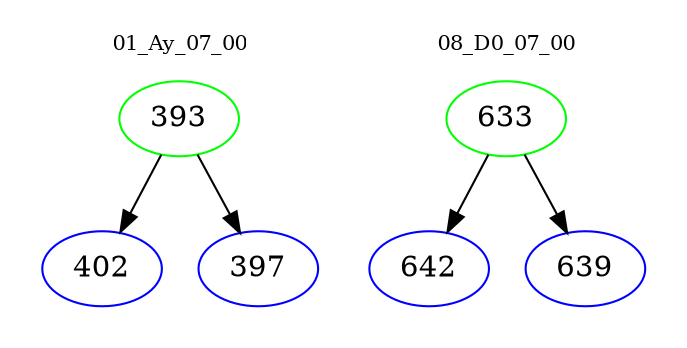 digraph{
subgraph cluster_0 {
color = white
label = "01_Ay_07_00";
fontsize=10;
T0_393 [label="393", color="green"]
T0_393 -> T0_402 [color="black"]
T0_402 [label="402", color="blue"]
T0_393 -> T0_397 [color="black"]
T0_397 [label="397", color="blue"]
}
subgraph cluster_1 {
color = white
label = "08_D0_07_00";
fontsize=10;
T1_633 [label="633", color="green"]
T1_633 -> T1_642 [color="black"]
T1_642 [label="642", color="blue"]
T1_633 -> T1_639 [color="black"]
T1_639 [label="639", color="blue"]
}
}
